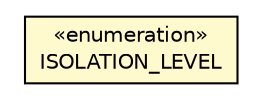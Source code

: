 #!/usr/local/bin/dot
#
# Class diagram 
# Generated by UMLGraph version R5_6-24-gf6e263 (http://www.umlgraph.org/)
#

digraph G {
	edge [fontname="Helvetica",fontsize=10,labelfontname="Helvetica",labelfontsize=10];
	node [fontname="Helvetica",fontsize=10,shape=plaintext];
	nodesep=0.25;
	ranksep=0.5;
	// com.orientechnologies.orient.core.tx.OTransaction.ISOLATION_LEVEL
	c4197821 [label=<<table title="com.orientechnologies.orient.core.tx.OTransaction.ISOLATION_LEVEL" border="0" cellborder="1" cellspacing="0" cellpadding="2" port="p" bgcolor="lemonChiffon" href="./OTransaction.ISOLATION_LEVEL.html">
		<tr><td><table border="0" cellspacing="0" cellpadding="1">
<tr><td align="center" balign="center"> &#171;enumeration&#187; </td></tr>
<tr><td align="center" balign="center"> ISOLATION_LEVEL </td></tr>
		</table></td></tr>
		</table>>, URL="./OTransaction.ISOLATION_LEVEL.html", fontname="Helvetica", fontcolor="black", fontsize=10.0];
}

